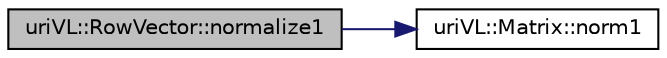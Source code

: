 digraph "uriVL::RowVector::normalize1"
{
  edge [fontname="Helvetica",fontsize="10",labelfontname="Helvetica",labelfontsize="10"];
  node [fontname="Helvetica",fontsize="10",shape=record];
  rankdir="LR";
  Node1 [label="uriVL::RowVector::normalize1",height=0.2,width=0.4,color="black", fillcolor="grey75", style="filled", fontcolor="black"];
  Node1 -> Node2 [color="midnightblue",fontsize="10",style="solid",fontname="Helvetica"];
  Node2 [label="uriVL::Matrix::norm1",height=0.2,width=0.4,color="black", fillcolor="white", style="filled",URL="$classuriVL_1_1Matrix.html#a8b42dfa2847d2a0e27183e4629cb7e45",tooltip="This function returns a double corresponding to the \"1\" norm of the Matrix this. "];
}
